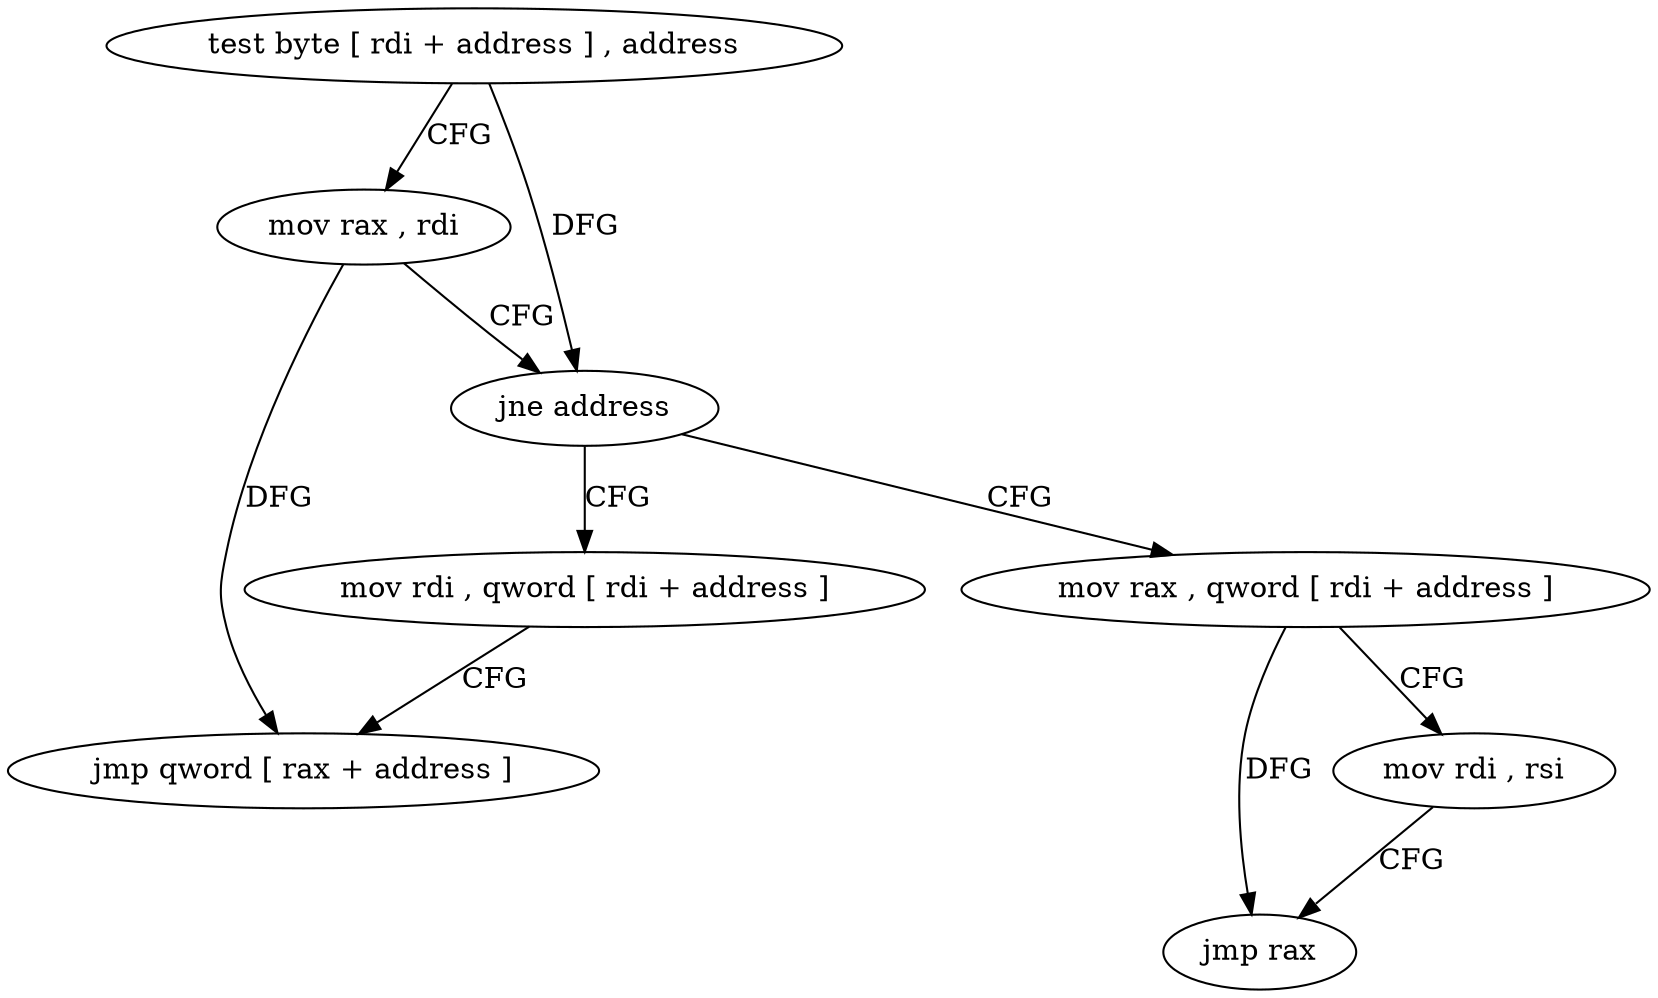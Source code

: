 digraph "func" {
"191504" [label = "test byte [ rdi + address ] , address" ]
"191508" [label = "mov rax , rdi" ]
"191511" [label = "jne address" ]
"191528" [label = "mov rdi , qword [ rdi + address ]" ]
"191513" [label = "mov rax , qword [ rdi + address ]" ]
"191532" [label = "jmp qword [ rax + address ]" ]
"191517" [label = "mov rdi , rsi" ]
"191520" [label = "jmp rax" ]
"191504" -> "191508" [ label = "CFG" ]
"191504" -> "191511" [ label = "DFG" ]
"191508" -> "191511" [ label = "CFG" ]
"191508" -> "191532" [ label = "DFG" ]
"191511" -> "191528" [ label = "CFG" ]
"191511" -> "191513" [ label = "CFG" ]
"191528" -> "191532" [ label = "CFG" ]
"191513" -> "191517" [ label = "CFG" ]
"191513" -> "191520" [ label = "DFG" ]
"191517" -> "191520" [ label = "CFG" ]
}
